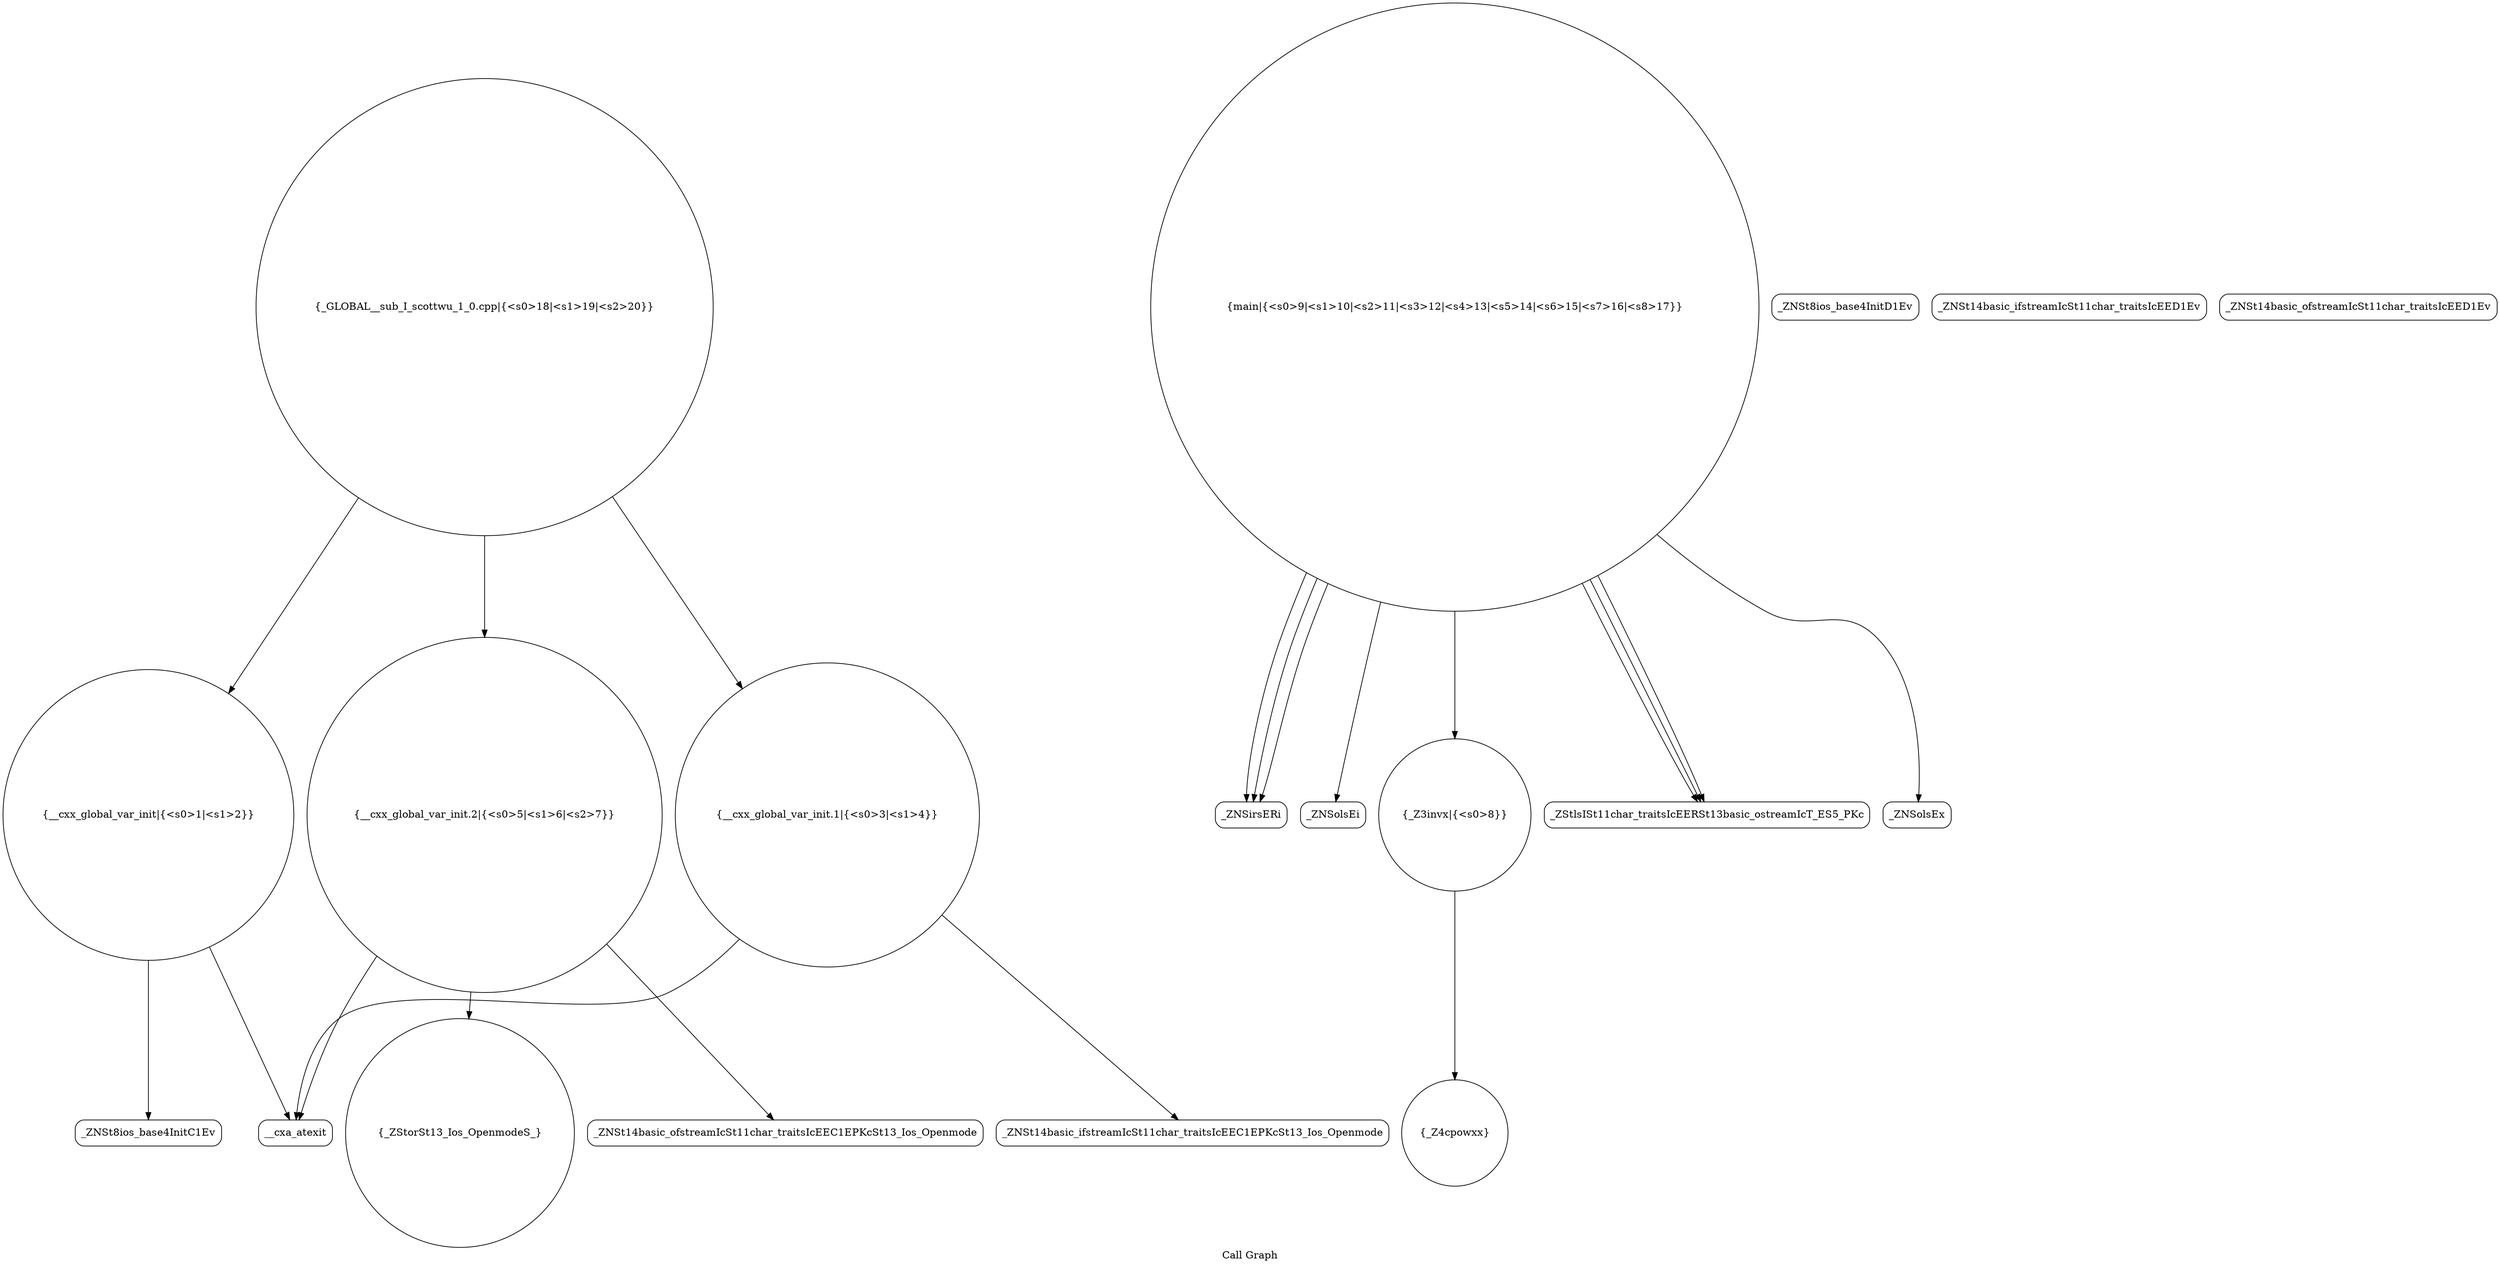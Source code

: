 digraph "Call Graph" {
	label="Call Graph";

	Node0x559309af6660 [shape=record,shape=circle,label="{__cxx_global_var_init|{<s0>1|<s1>2}}"];
	Node0x559309af6660:s0 -> Node0x559309af6af0[color=black];
	Node0x559309af6660:s1 -> Node0x559309af6bf0[color=black];
	Node0x559309af6df0 [shape=record,shape=circle,label="{__cxx_global_var_init.2|{<s0>5|<s1>6|<s2>7}}"];
	Node0x559309af6df0:s0 -> Node0x559309af6e70[color=black];
	Node0x559309af6df0:s1 -> Node0x559309af6ef0[color=black];
	Node0x559309af6df0:s2 -> Node0x559309af6bf0[color=black];
	Node0x559309af7170 [shape=record,shape=Mrecord,label="{_ZNSirsERi}"];
	Node0x559309af6b70 [shape=record,shape=Mrecord,label="{_ZNSt8ios_base4InitD1Ev}"];
	Node0x559309af6ef0 [shape=record,shape=Mrecord,label="{_ZNSt14basic_ofstreamIcSt11char_traitsIcEEC1EPKcSt13_Ios_Openmode}"];
	Node0x559309af7270 [shape=record,shape=Mrecord,label="{_ZNSolsEi}"];
	Node0x559309af6c70 [shape=record,shape=circle,label="{__cxx_global_var_init.1|{<s0>3|<s1>4}}"];
	Node0x559309af6c70:s0 -> Node0x559309af6cf0[color=black];
	Node0x559309af6c70:s1 -> Node0x559309af6bf0[color=black];
	Node0x559309af6ff0 [shape=record,shape=circle,label="{_Z4cpowxx}"];
	Node0x559309af7370 [shape=record,shape=circle,label="{_GLOBAL__sub_I_scottwu_1_0.cpp|{<s0>18|<s1>19|<s2>20}}"];
	Node0x559309af7370:s0 -> Node0x559309af6660[color=black];
	Node0x559309af7370:s1 -> Node0x559309af6c70[color=black];
	Node0x559309af7370:s2 -> Node0x559309af6df0[color=black];
	Node0x559309af6d70 [shape=record,shape=Mrecord,label="{_ZNSt14basic_ifstreamIcSt11char_traitsIcEED1Ev}"];
	Node0x559309af70f0 [shape=record,shape=circle,label="{main|{<s0>9|<s1>10|<s2>11|<s3>12|<s4>13|<s5>14|<s6>15|<s7>16|<s8>17}}"];
	Node0x559309af70f0:s0 -> Node0x559309af7070[color=black];
	Node0x559309af70f0:s1 -> Node0x559309af7170[color=black];
	Node0x559309af70f0:s2 -> Node0x559309af7170[color=black];
	Node0x559309af70f0:s3 -> Node0x559309af7170[color=black];
	Node0x559309af70f0:s4 -> Node0x559309af71f0[color=black];
	Node0x559309af70f0:s5 -> Node0x559309af7270[color=black];
	Node0x559309af70f0:s6 -> Node0x559309af71f0[color=black];
	Node0x559309af70f0:s7 -> Node0x559309af72f0[color=black];
	Node0x559309af70f0:s8 -> Node0x559309af71f0[color=black];
	Node0x559309af6af0 [shape=record,shape=Mrecord,label="{_ZNSt8ios_base4InitC1Ev}"];
	Node0x559309af6e70 [shape=record,shape=circle,label="{_ZStorSt13_Ios_OpenmodeS_}"];
	Node0x559309af71f0 [shape=record,shape=Mrecord,label="{_ZStlsISt11char_traitsIcEERSt13basic_ostreamIcT_ES5_PKc}"];
	Node0x559309af6bf0 [shape=record,shape=Mrecord,label="{__cxa_atexit}"];
	Node0x559309af6f70 [shape=record,shape=Mrecord,label="{_ZNSt14basic_ofstreamIcSt11char_traitsIcEED1Ev}"];
	Node0x559309af72f0 [shape=record,shape=Mrecord,label="{_ZNSolsEx}"];
	Node0x559309af6cf0 [shape=record,shape=Mrecord,label="{_ZNSt14basic_ifstreamIcSt11char_traitsIcEEC1EPKcSt13_Ios_Openmode}"];
	Node0x559309af7070 [shape=record,shape=circle,label="{_Z3invx|{<s0>8}}"];
	Node0x559309af7070:s0 -> Node0x559309af6ff0[color=black];
}
